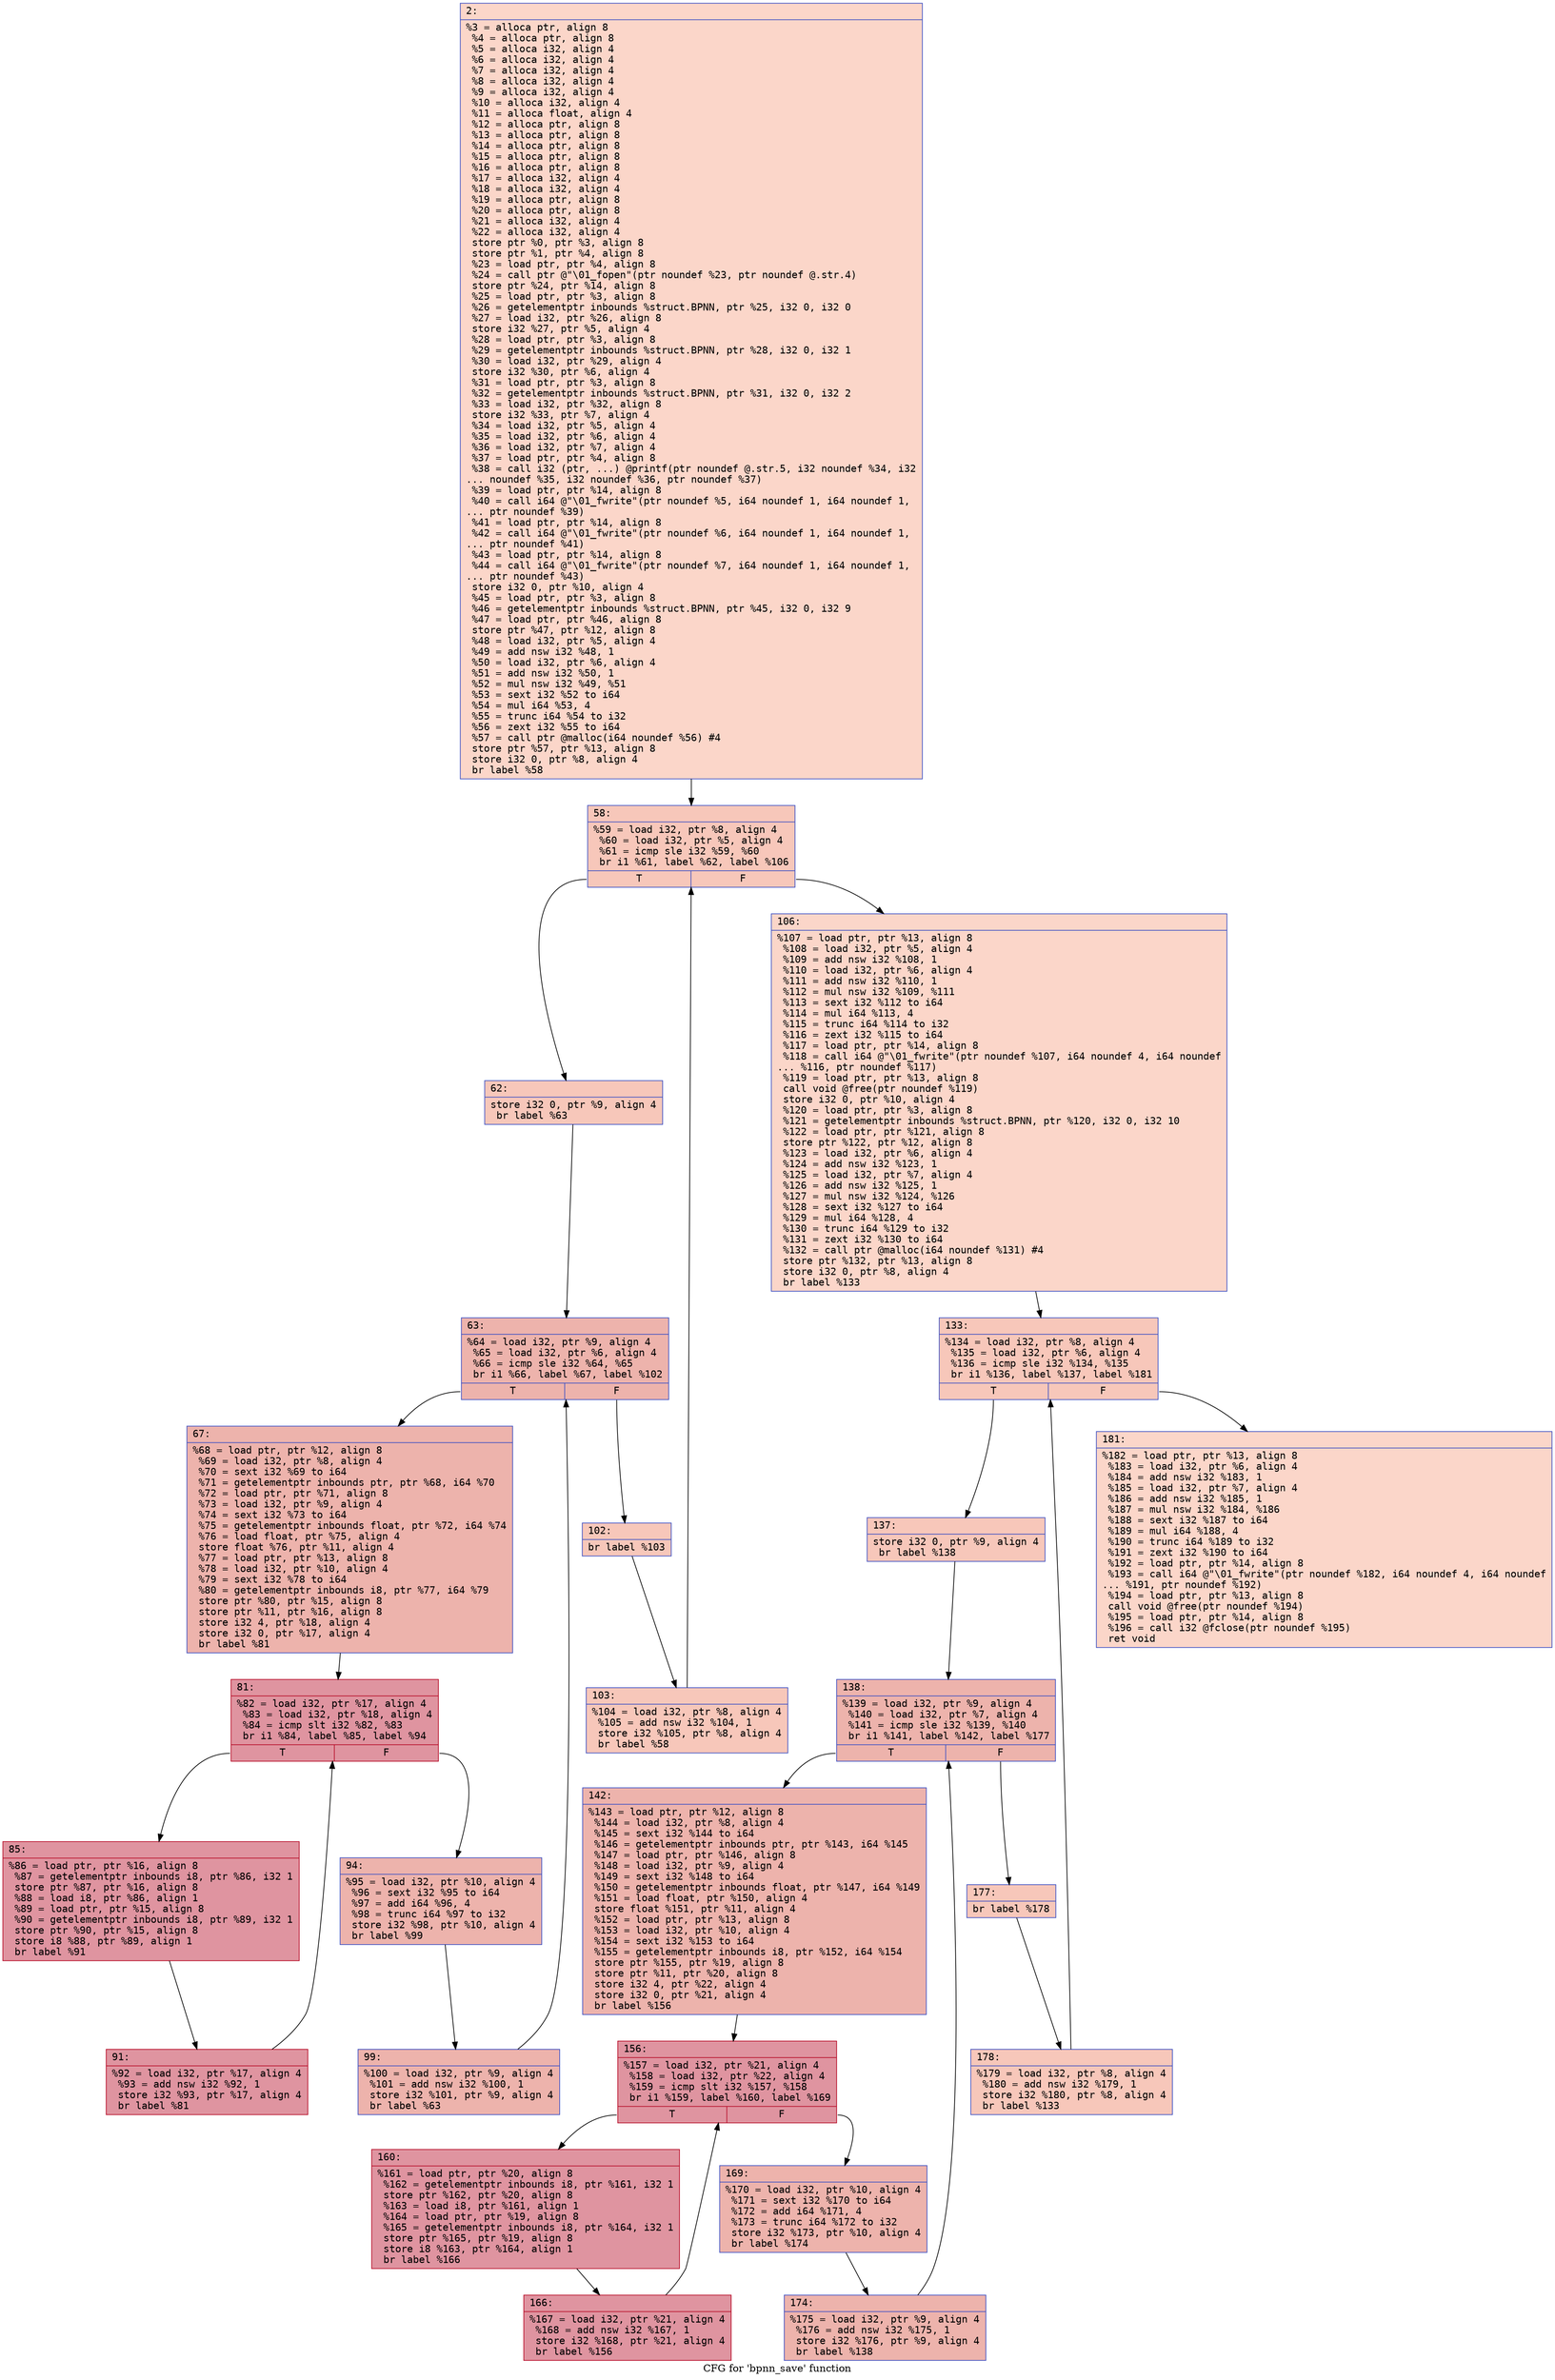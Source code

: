 digraph "CFG for 'bpnn_save' function" {
	label="CFG for 'bpnn_save' function";

	Node0x6000032d8280 [shape=record,color="#3d50c3ff", style=filled, fillcolor="#f6a38570" fontname="Courier",label="{2:\l|  %3 = alloca ptr, align 8\l  %4 = alloca ptr, align 8\l  %5 = alloca i32, align 4\l  %6 = alloca i32, align 4\l  %7 = alloca i32, align 4\l  %8 = alloca i32, align 4\l  %9 = alloca i32, align 4\l  %10 = alloca i32, align 4\l  %11 = alloca float, align 4\l  %12 = alloca ptr, align 8\l  %13 = alloca ptr, align 8\l  %14 = alloca ptr, align 8\l  %15 = alloca ptr, align 8\l  %16 = alloca ptr, align 8\l  %17 = alloca i32, align 4\l  %18 = alloca i32, align 4\l  %19 = alloca ptr, align 8\l  %20 = alloca ptr, align 8\l  %21 = alloca i32, align 4\l  %22 = alloca i32, align 4\l  store ptr %0, ptr %3, align 8\l  store ptr %1, ptr %4, align 8\l  %23 = load ptr, ptr %4, align 8\l  %24 = call ptr @\"\\01_fopen\"(ptr noundef %23, ptr noundef @.str.4)\l  store ptr %24, ptr %14, align 8\l  %25 = load ptr, ptr %3, align 8\l  %26 = getelementptr inbounds %struct.BPNN, ptr %25, i32 0, i32 0\l  %27 = load i32, ptr %26, align 8\l  store i32 %27, ptr %5, align 4\l  %28 = load ptr, ptr %3, align 8\l  %29 = getelementptr inbounds %struct.BPNN, ptr %28, i32 0, i32 1\l  %30 = load i32, ptr %29, align 4\l  store i32 %30, ptr %6, align 4\l  %31 = load ptr, ptr %3, align 8\l  %32 = getelementptr inbounds %struct.BPNN, ptr %31, i32 0, i32 2\l  %33 = load i32, ptr %32, align 8\l  store i32 %33, ptr %7, align 4\l  %34 = load i32, ptr %5, align 4\l  %35 = load i32, ptr %6, align 4\l  %36 = load i32, ptr %7, align 4\l  %37 = load ptr, ptr %4, align 8\l  %38 = call i32 (ptr, ...) @printf(ptr noundef @.str.5, i32 noundef %34, i32\l... noundef %35, i32 noundef %36, ptr noundef %37)\l  %39 = load ptr, ptr %14, align 8\l  %40 = call i64 @\"\\01_fwrite\"(ptr noundef %5, i64 noundef 1, i64 noundef 1,\l... ptr noundef %39)\l  %41 = load ptr, ptr %14, align 8\l  %42 = call i64 @\"\\01_fwrite\"(ptr noundef %6, i64 noundef 1, i64 noundef 1,\l... ptr noundef %41)\l  %43 = load ptr, ptr %14, align 8\l  %44 = call i64 @\"\\01_fwrite\"(ptr noundef %7, i64 noundef 1, i64 noundef 1,\l... ptr noundef %43)\l  store i32 0, ptr %10, align 4\l  %45 = load ptr, ptr %3, align 8\l  %46 = getelementptr inbounds %struct.BPNN, ptr %45, i32 0, i32 9\l  %47 = load ptr, ptr %46, align 8\l  store ptr %47, ptr %12, align 8\l  %48 = load i32, ptr %5, align 4\l  %49 = add nsw i32 %48, 1\l  %50 = load i32, ptr %6, align 4\l  %51 = add nsw i32 %50, 1\l  %52 = mul nsw i32 %49, %51\l  %53 = sext i32 %52 to i64\l  %54 = mul i64 %53, 4\l  %55 = trunc i64 %54 to i32\l  %56 = zext i32 %55 to i64\l  %57 = call ptr @malloc(i64 noundef %56) #4\l  store ptr %57, ptr %13, align 8\l  store i32 0, ptr %8, align 4\l  br label %58\l}"];
	Node0x6000032d8280 -> Node0x6000032d82d0[tooltip="2 -> 58\nProbability 100.00%" ];
	Node0x6000032d82d0 [shape=record,color="#3d50c3ff", style=filled, fillcolor="#ec7f6370" fontname="Courier",label="{58:\l|  %59 = load i32, ptr %8, align 4\l  %60 = load i32, ptr %5, align 4\l  %61 = icmp sle i32 %59, %60\l  br i1 %61, label %62, label %106\l|{<s0>T|<s1>F}}"];
	Node0x6000032d82d0:s0 -> Node0x6000032d8320[tooltip="58 -> 62\nProbability 96.88%" ];
	Node0x6000032d82d0:s1 -> Node0x6000032d8640[tooltip="58 -> 106\nProbability 3.12%" ];
	Node0x6000032d8320 [shape=record,color="#3d50c3ff", style=filled, fillcolor="#ec7f6370" fontname="Courier",label="{62:\l|  store i32 0, ptr %9, align 4\l  br label %63\l}"];
	Node0x6000032d8320 -> Node0x6000032d8370[tooltip="62 -> 63\nProbability 100.00%" ];
	Node0x6000032d8370 [shape=record,color="#3d50c3ff", style=filled, fillcolor="#d6524470" fontname="Courier",label="{63:\l|  %64 = load i32, ptr %9, align 4\l  %65 = load i32, ptr %6, align 4\l  %66 = icmp sle i32 %64, %65\l  br i1 %66, label %67, label %102\l|{<s0>T|<s1>F}}"];
	Node0x6000032d8370:s0 -> Node0x6000032d83c0[tooltip="63 -> 67\nProbability 96.88%" ];
	Node0x6000032d8370:s1 -> Node0x6000032d85a0[tooltip="63 -> 102\nProbability 3.12%" ];
	Node0x6000032d83c0 [shape=record,color="#3d50c3ff", style=filled, fillcolor="#d6524470" fontname="Courier",label="{67:\l|  %68 = load ptr, ptr %12, align 8\l  %69 = load i32, ptr %8, align 4\l  %70 = sext i32 %69 to i64\l  %71 = getelementptr inbounds ptr, ptr %68, i64 %70\l  %72 = load ptr, ptr %71, align 8\l  %73 = load i32, ptr %9, align 4\l  %74 = sext i32 %73 to i64\l  %75 = getelementptr inbounds float, ptr %72, i64 %74\l  %76 = load float, ptr %75, align 4\l  store float %76, ptr %11, align 4\l  %77 = load ptr, ptr %13, align 8\l  %78 = load i32, ptr %10, align 4\l  %79 = sext i32 %78 to i64\l  %80 = getelementptr inbounds i8, ptr %77, i64 %79\l  store ptr %80, ptr %15, align 8\l  store ptr %11, ptr %16, align 8\l  store i32 4, ptr %18, align 4\l  store i32 0, ptr %17, align 4\l  br label %81\l}"];
	Node0x6000032d83c0 -> Node0x6000032d8410[tooltip="67 -> 81\nProbability 100.00%" ];
	Node0x6000032d8410 [shape=record,color="#b70d28ff", style=filled, fillcolor="#b70d2870" fontname="Courier",label="{81:\l|  %82 = load i32, ptr %17, align 4\l  %83 = load i32, ptr %18, align 4\l  %84 = icmp slt i32 %82, %83\l  br i1 %84, label %85, label %94\l|{<s0>T|<s1>F}}"];
	Node0x6000032d8410:s0 -> Node0x6000032d8460[tooltip="81 -> 85\nProbability 96.88%" ];
	Node0x6000032d8410:s1 -> Node0x6000032d8500[tooltip="81 -> 94\nProbability 3.12%" ];
	Node0x6000032d8460 [shape=record,color="#b70d28ff", style=filled, fillcolor="#b70d2870" fontname="Courier",label="{85:\l|  %86 = load ptr, ptr %16, align 8\l  %87 = getelementptr inbounds i8, ptr %86, i32 1\l  store ptr %87, ptr %16, align 8\l  %88 = load i8, ptr %86, align 1\l  %89 = load ptr, ptr %15, align 8\l  %90 = getelementptr inbounds i8, ptr %89, i32 1\l  store ptr %90, ptr %15, align 8\l  store i8 %88, ptr %89, align 1\l  br label %91\l}"];
	Node0x6000032d8460 -> Node0x6000032d84b0[tooltip="85 -> 91\nProbability 100.00%" ];
	Node0x6000032d84b0 [shape=record,color="#b70d28ff", style=filled, fillcolor="#b70d2870" fontname="Courier",label="{91:\l|  %92 = load i32, ptr %17, align 4\l  %93 = add nsw i32 %92, 1\l  store i32 %93, ptr %17, align 4\l  br label %81\l}"];
	Node0x6000032d84b0 -> Node0x6000032d8410[tooltip="91 -> 81\nProbability 100.00%" ];
	Node0x6000032d8500 [shape=record,color="#3d50c3ff", style=filled, fillcolor="#d6524470" fontname="Courier",label="{94:\l|  %95 = load i32, ptr %10, align 4\l  %96 = sext i32 %95 to i64\l  %97 = add i64 %96, 4\l  %98 = trunc i64 %97 to i32\l  store i32 %98, ptr %10, align 4\l  br label %99\l}"];
	Node0x6000032d8500 -> Node0x6000032d8550[tooltip="94 -> 99\nProbability 100.00%" ];
	Node0x6000032d8550 [shape=record,color="#3d50c3ff", style=filled, fillcolor="#d6524470" fontname="Courier",label="{99:\l|  %100 = load i32, ptr %9, align 4\l  %101 = add nsw i32 %100, 1\l  store i32 %101, ptr %9, align 4\l  br label %63\l}"];
	Node0x6000032d8550 -> Node0x6000032d8370[tooltip="99 -> 63\nProbability 100.00%" ];
	Node0x6000032d85a0 [shape=record,color="#3d50c3ff", style=filled, fillcolor="#ec7f6370" fontname="Courier",label="{102:\l|  br label %103\l}"];
	Node0x6000032d85a0 -> Node0x6000032d85f0[tooltip="102 -> 103\nProbability 100.00%" ];
	Node0x6000032d85f0 [shape=record,color="#3d50c3ff", style=filled, fillcolor="#ec7f6370" fontname="Courier",label="{103:\l|  %104 = load i32, ptr %8, align 4\l  %105 = add nsw i32 %104, 1\l  store i32 %105, ptr %8, align 4\l  br label %58\l}"];
	Node0x6000032d85f0 -> Node0x6000032d82d0[tooltip="103 -> 58\nProbability 100.00%" ];
	Node0x6000032d8640 [shape=record,color="#3d50c3ff", style=filled, fillcolor="#f6a38570" fontname="Courier",label="{106:\l|  %107 = load ptr, ptr %13, align 8\l  %108 = load i32, ptr %5, align 4\l  %109 = add nsw i32 %108, 1\l  %110 = load i32, ptr %6, align 4\l  %111 = add nsw i32 %110, 1\l  %112 = mul nsw i32 %109, %111\l  %113 = sext i32 %112 to i64\l  %114 = mul i64 %113, 4\l  %115 = trunc i64 %114 to i32\l  %116 = zext i32 %115 to i64\l  %117 = load ptr, ptr %14, align 8\l  %118 = call i64 @\"\\01_fwrite\"(ptr noundef %107, i64 noundef 4, i64 noundef\l... %116, ptr noundef %117)\l  %119 = load ptr, ptr %13, align 8\l  call void @free(ptr noundef %119)\l  store i32 0, ptr %10, align 4\l  %120 = load ptr, ptr %3, align 8\l  %121 = getelementptr inbounds %struct.BPNN, ptr %120, i32 0, i32 10\l  %122 = load ptr, ptr %121, align 8\l  store ptr %122, ptr %12, align 8\l  %123 = load i32, ptr %6, align 4\l  %124 = add nsw i32 %123, 1\l  %125 = load i32, ptr %7, align 4\l  %126 = add nsw i32 %125, 1\l  %127 = mul nsw i32 %124, %126\l  %128 = sext i32 %127 to i64\l  %129 = mul i64 %128, 4\l  %130 = trunc i64 %129 to i32\l  %131 = zext i32 %130 to i64\l  %132 = call ptr @malloc(i64 noundef %131) #4\l  store ptr %132, ptr %13, align 8\l  store i32 0, ptr %8, align 4\l  br label %133\l}"];
	Node0x6000032d8640 -> Node0x6000032d8690[tooltip="106 -> 133\nProbability 100.00%" ];
	Node0x6000032d8690 [shape=record,color="#3d50c3ff", style=filled, fillcolor="#ec7f6370" fontname="Courier",label="{133:\l|  %134 = load i32, ptr %8, align 4\l  %135 = load i32, ptr %6, align 4\l  %136 = icmp sle i32 %134, %135\l  br i1 %136, label %137, label %181\l|{<s0>T|<s1>F}}"];
	Node0x6000032d8690:s0 -> Node0x6000032d86e0[tooltip="133 -> 137\nProbability 96.88%" ];
	Node0x6000032d8690:s1 -> Node0x6000032d8a00[tooltip="133 -> 181\nProbability 3.12%" ];
	Node0x6000032d86e0 [shape=record,color="#3d50c3ff", style=filled, fillcolor="#ec7f6370" fontname="Courier",label="{137:\l|  store i32 0, ptr %9, align 4\l  br label %138\l}"];
	Node0x6000032d86e0 -> Node0x6000032d8730[tooltip="137 -> 138\nProbability 100.00%" ];
	Node0x6000032d8730 [shape=record,color="#3d50c3ff", style=filled, fillcolor="#d6524470" fontname="Courier",label="{138:\l|  %139 = load i32, ptr %9, align 4\l  %140 = load i32, ptr %7, align 4\l  %141 = icmp sle i32 %139, %140\l  br i1 %141, label %142, label %177\l|{<s0>T|<s1>F}}"];
	Node0x6000032d8730:s0 -> Node0x6000032d8780[tooltip="138 -> 142\nProbability 96.88%" ];
	Node0x6000032d8730:s1 -> Node0x6000032d8960[tooltip="138 -> 177\nProbability 3.12%" ];
	Node0x6000032d8780 [shape=record,color="#3d50c3ff", style=filled, fillcolor="#d6524470" fontname="Courier",label="{142:\l|  %143 = load ptr, ptr %12, align 8\l  %144 = load i32, ptr %8, align 4\l  %145 = sext i32 %144 to i64\l  %146 = getelementptr inbounds ptr, ptr %143, i64 %145\l  %147 = load ptr, ptr %146, align 8\l  %148 = load i32, ptr %9, align 4\l  %149 = sext i32 %148 to i64\l  %150 = getelementptr inbounds float, ptr %147, i64 %149\l  %151 = load float, ptr %150, align 4\l  store float %151, ptr %11, align 4\l  %152 = load ptr, ptr %13, align 8\l  %153 = load i32, ptr %10, align 4\l  %154 = sext i32 %153 to i64\l  %155 = getelementptr inbounds i8, ptr %152, i64 %154\l  store ptr %155, ptr %19, align 8\l  store ptr %11, ptr %20, align 8\l  store i32 4, ptr %22, align 4\l  store i32 0, ptr %21, align 4\l  br label %156\l}"];
	Node0x6000032d8780 -> Node0x6000032d87d0[tooltip="142 -> 156\nProbability 100.00%" ];
	Node0x6000032d87d0 [shape=record,color="#b70d28ff", style=filled, fillcolor="#b70d2870" fontname="Courier",label="{156:\l|  %157 = load i32, ptr %21, align 4\l  %158 = load i32, ptr %22, align 4\l  %159 = icmp slt i32 %157, %158\l  br i1 %159, label %160, label %169\l|{<s0>T|<s1>F}}"];
	Node0x6000032d87d0:s0 -> Node0x6000032d8820[tooltip="156 -> 160\nProbability 96.88%" ];
	Node0x6000032d87d0:s1 -> Node0x6000032d88c0[tooltip="156 -> 169\nProbability 3.12%" ];
	Node0x6000032d8820 [shape=record,color="#b70d28ff", style=filled, fillcolor="#b70d2870" fontname="Courier",label="{160:\l|  %161 = load ptr, ptr %20, align 8\l  %162 = getelementptr inbounds i8, ptr %161, i32 1\l  store ptr %162, ptr %20, align 8\l  %163 = load i8, ptr %161, align 1\l  %164 = load ptr, ptr %19, align 8\l  %165 = getelementptr inbounds i8, ptr %164, i32 1\l  store ptr %165, ptr %19, align 8\l  store i8 %163, ptr %164, align 1\l  br label %166\l}"];
	Node0x6000032d8820 -> Node0x6000032d8870[tooltip="160 -> 166\nProbability 100.00%" ];
	Node0x6000032d8870 [shape=record,color="#b70d28ff", style=filled, fillcolor="#b70d2870" fontname="Courier",label="{166:\l|  %167 = load i32, ptr %21, align 4\l  %168 = add nsw i32 %167, 1\l  store i32 %168, ptr %21, align 4\l  br label %156\l}"];
	Node0x6000032d8870 -> Node0x6000032d87d0[tooltip="166 -> 156\nProbability 100.00%" ];
	Node0x6000032d88c0 [shape=record,color="#3d50c3ff", style=filled, fillcolor="#d6524470" fontname="Courier",label="{169:\l|  %170 = load i32, ptr %10, align 4\l  %171 = sext i32 %170 to i64\l  %172 = add i64 %171, 4\l  %173 = trunc i64 %172 to i32\l  store i32 %173, ptr %10, align 4\l  br label %174\l}"];
	Node0x6000032d88c0 -> Node0x6000032d8910[tooltip="169 -> 174\nProbability 100.00%" ];
	Node0x6000032d8910 [shape=record,color="#3d50c3ff", style=filled, fillcolor="#d6524470" fontname="Courier",label="{174:\l|  %175 = load i32, ptr %9, align 4\l  %176 = add nsw i32 %175, 1\l  store i32 %176, ptr %9, align 4\l  br label %138\l}"];
	Node0x6000032d8910 -> Node0x6000032d8730[tooltip="174 -> 138\nProbability 100.00%" ];
	Node0x6000032d8960 [shape=record,color="#3d50c3ff", style=filled, fillcolor="#ec7f6370" fontname="Courier",label="{177:\l|  br label %178\l}"];
	Node0x6000032d8960 -> Node0x6000032d89b0[tooltip="177 -> 178\nProbability 100.00%" ];
	Node0x6000032d89b0 [shape=record,color="#3d50c3ff", style=filled, fillcolor="#ec7f6370" fontname="Courier",label="{178:\l|  %179 = load i32, ptr %8, align 4\l  %180 = add nsw i32 %179, 1\l  store i32 %180, ptr %8, align 4\l  br label %133\l}"];
	Node0x6000032d89b0 -> Node0x6000032d8690[tooltip="178 -> 133\nProbability 100.00%" ];
	Node0x6000032d8a00 [shape=record,color="#3d50c3ff", style=filled, fillcolor="#f6a38570" fontname="Courier",label="{181:\l|  %182 = load ptr, ptr %13, align 8\l  %183 = load i32, ptr %6, align 4\l  %184 = add nsw i32 %183, 1\l  %185 = load i32, ptr %7, align 4\l  %186 = add nsw i32 %185, 1\l  %187 = mul nsw i32 %184, %186\l  %188 = sext i32 %187 to i64\l  %189 = mul i64 %188, 4\l  %190 = trunc i64 %189 to i32\l  %191 = zext i32 %190 to i64\l  %192 = load ptr, ptr %14, align 8\l  %193 = call i64 @\"\\01_fwrite\"(ptr noundef %182, i64 noundef 4, i64 noundef\l... %191, ptr noundef %192)\l  %194 = load ptr, ptr %13, align 8\l  call void @free(ptr noundef %194)\l  %195 = load ptr, ptr %14, align 8\l  %196 = call i32 @fclose(ptr noundef %195)\l  ret void\l}"];
}
